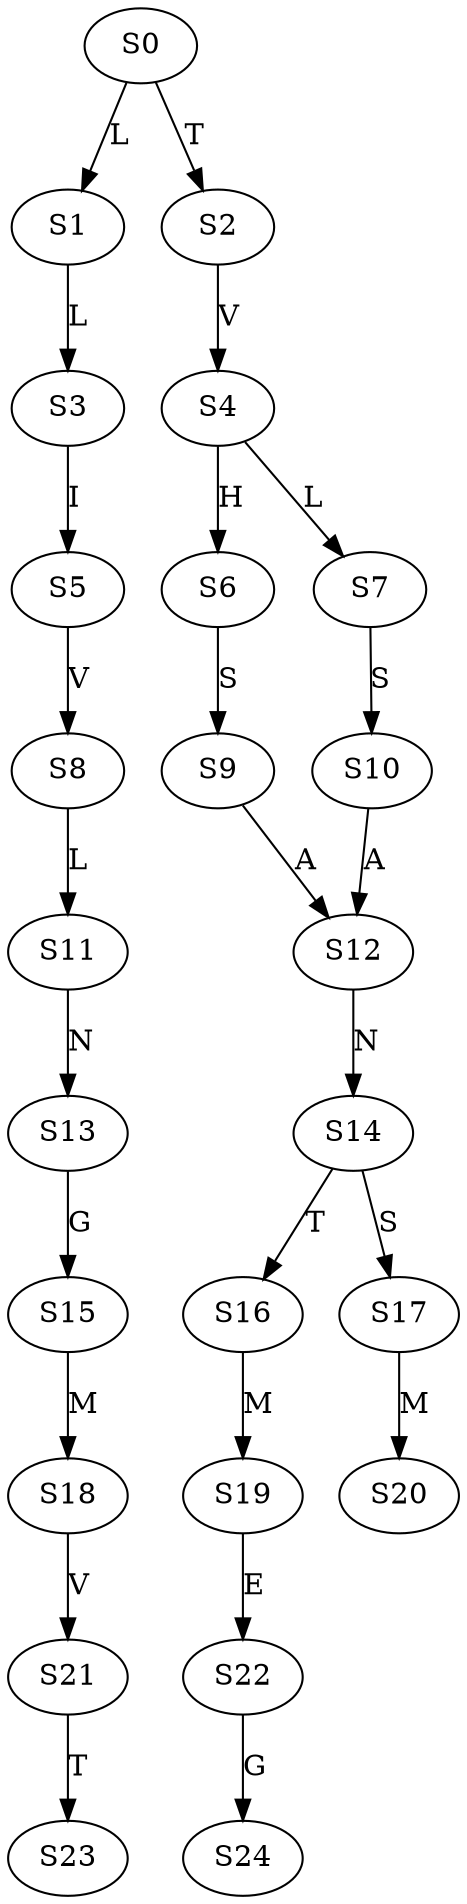 strict digraph  {
	S0 -> S1 [ label = L ];
	S0 -> S2 [ label = T ];
	S1 -> S3 [ label = L ];
	S2 -> S4 [ label = V ];
	S3 -> S5 [ label = I ];
	S4 -> S6 [ label = H ];
	S4 -> S7 [ label = L ];
	S5 -> S8 [ label = V ];
	S6 -> S9 [ label = S ];
	S7 -> S10 [ label = S ];
	S8 -> S11 [ label = L ];
	S9 -> S12 [ label = A ];
	S10 -> S12 [ label = A ];
	S11 -> S13 [ label = N ];
	S12 -> S14 [ label = N ];
	S13 -> S15 [ label = G ];
	S14 -> S16 [ label = T ];
	S14 -> S17 [ label = S ];
	S15 -> S18 [ label = M ];
	S16 -> S19 [ label = M ];
	S17 -> S20 [ label = M ];
	S18 -> S21 [ label = V ];
	S19 -> S22 [ label = E ];
	S21 -> S23 [ label = T ];
	S22 -> S24 [ label = G ];
}
